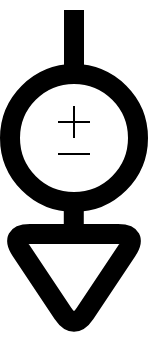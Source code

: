 <mxfile>
    <diagram id="JiPeBnl8MNzj9gC05diy" name="Page-1">
        <mxGraphModel dx="1006" dy="186" grid="1" gridSize="4" guides="1" tooltips="1" connect="1" arrows="1" fold="1" page="1" pageScale="1" pageWidth="827" pageHeight="1169" math="0" shadow="0">
            <root>
                <mxCell id="0"/>
                <mxCell id="1" parent="0"/>
                <mxCell id="2" value="" style="ellipse;whiteSpace=wrap;html=1;aspect=fixed;strokeWidth=10;" parent="1" vertex="1">
                    <mxGeometry x="-432" y="320" width="64" height="64" as="geometry"/>
                </mxCell>
                <mxCell id="3" value="" style="endArrow=none;html=1;" parent="1" edge="1">
                    <mxGeometry width="50" height="50" relative="1" as="geometry">
                        <mxPoint x="-400" y="352" as="sourcePoint"/>
                        <mxPoint x="-400.0" y="336" as="targetPoint"/>
                    </mxGeometry>
                </mxCell>
                <mxCell id="4" value="" style="endArrow=none;html=1;" parent="1" edge="1">
                    <mxGeometry width="50" height="50" relative="1" as="geometry">
                        <mxPoint x="-408" y="344" as="sourcePoint"/>
                        <mxPoint x="-392" y="344" as="targetPoint"/>
                    </mxGeometry>
                </mxCell>
                <mxCell id="6" value="" style="endArrow=none;html=1;" parent="1" edge="1">
                    <mxGeometry width="50" height="50" relative="1" as="geometry">
                        <mxPoint x="-408" y="360" as="sourcePoint"/>
                        <mxPoint x="-392" y="360" as="targetPoint"/>
                    </mxGeometry>
                </mxCell>
                <mxCell id="9" value="" style="endArrow=none;html=1;strokeWidth=10;" parent="1" edge="1">
                    <mxGeometry width="50" height="50" relative="1" as="geometry">
                        <mxPoint x="-400" y="320" as="sourcePoint"/>
                        <mxPoint x="-400" y="288" as="targetPoint"/>
                    </mxGeometry>
                </mxCell>
                <mxCell id="10" value="" style="endArrow=none;html=1;strokeWidth=10;" parent="1" edge="1">
                    <mxGeometry width="50" height="50" relative="1" as="geometry">
                        <mxPoint x="-400.11" y="400.0" as="sourcePoint"/>
                        <mxPoint x="-400.11" y="384.0" as="targetPoint"/>
                    </mxGeometry>
                </mxCell>
                <mxCell id="11" value="" style="endArrow=none;html=1;strokeWidth=10;" parent="1" edge="1">
                    <mxGeometry width="50" height="50" relative="1" as="geometry">
                        <mxPoint x="-400" y="400.0" as="sourcePoint"/>
                        <mxPoint x="-400" y="400.0" as="targetPoint"/>
                        <Array as="points">
                            <mxPoint x="-368" y="400"/>
                            <mxPoint x="-400" y="448"/>
                            <mxPoint x="-432" y="400"/>
                        </Array>
                    </mxGeometry>
                </mxCell>
            </root>
        </mxGraphModel>
    </diagram>
</mxfile>